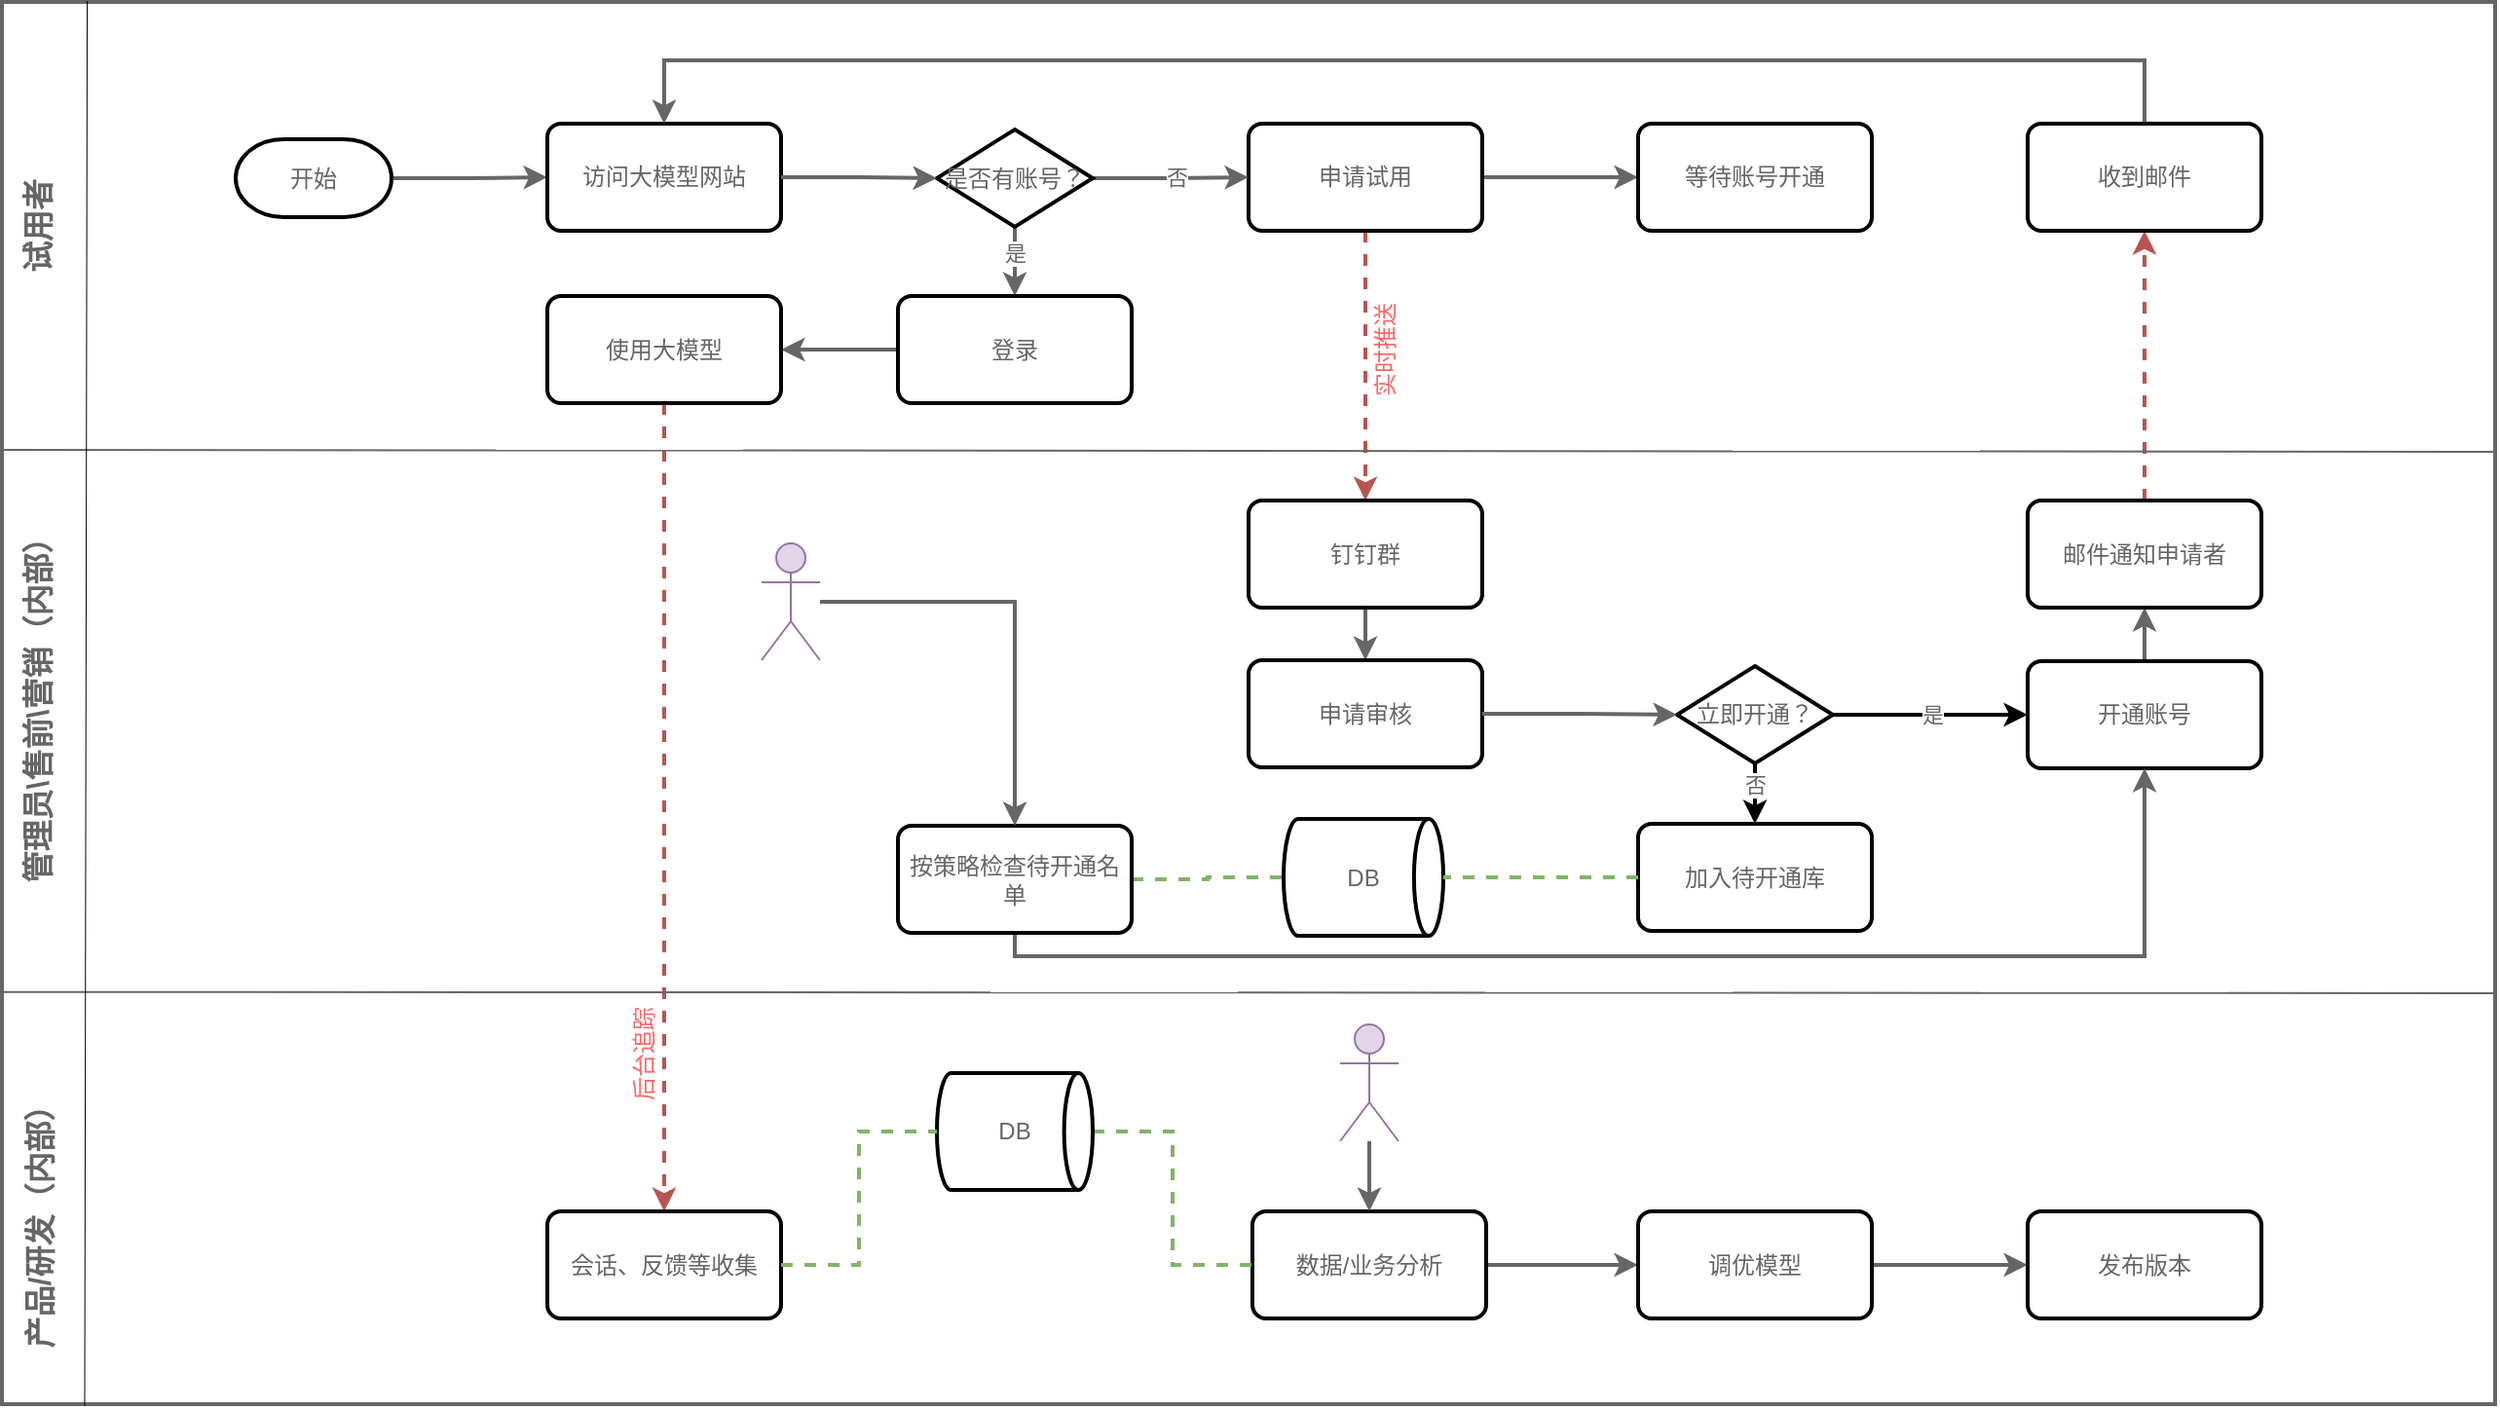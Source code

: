 <mxfile version="22.1.5" type="github">
  <diagram name="Page-1" id="iG9dt9-XikQV9yazCH53">
    <mxGraphModel dx="2261" dy="800" grid="1" gridSize="10" guides="1" tooltips="1" connect="1" arrows="1" fold="1" page="1" pageScale="1" pageWidth="827" pageHeight="1169" math="0" shadow="0">
      <root>
        <mxCell id="0" />
        <mxCell id="1" parent="0" />
        <mxCell id="SPfGU6q8q4rX_HUr5H_A-10" value="" style="rounded=0;whiteSpace=wrap;html=1;fillColor=none;fontColor=#666666;strokeColor=#666666;strokeWidth=2;" vertex="1" parent="1">
          <mxGeometry x="-200" y="320" width="1280" height="720" as="geometry" />
        </mxCell>
        <mxCell id="mMHg8aRbZB5G5XVxGGDX-65" style="edgeStyle=orthogonalEdgeStyle;rounded=0;orthogonalLoop=1;jettySize=auto;html=1;exitX=1;exitY=0.5;exitDx=0;exitDy=0;exitPerimeter=0;entryX=0;entryY=0.5;entryDx=0;entryDy=0;fontColor=#666666;strokeColor=#666666;strokeWidth=2;" parent="1" source="mMHg8aRbZB5G5XVxGGDX-4" target="mMHg8aRbZB5G5XVxGGDX-8" edge="1">
          <mxGeometry relative="1" as="geometry" />
        </mxCell>
        <mxCell id="mMHg8aRbZB5G5XVxGGDX-4" value="开始" style="strokeWidth=2;html=1;shape=mxgraph.flowchart.terminator;whiteSpace=wrap;fontColor=#666666;" parent="1" vertex="1">
          <mxGeometry x="-80" y="390.5" width="80" height="40" as="geometry" />
        </mxCell>
        <mxCell id="mMHg8aRbZB5G5XVxGGDX-8" value="访问大模型网站" style="rounded=1;whiteSpace=wrap;html=1;absoluteArcSize=1;arcSize=14;strokeWidth=2;fontColor=#666666;" parent="1" vertex="1">
          <mxGeometry x="80" y="382.5" width="120" height="55" as="geometry" />
        </mxCell>
        <mxCell id="mMHg8aRbZB5G5XVxGGDX-50" style="edgeStyle=orthogonalEdgeStyle;rounded=0;orthogonalLoop=1;jettySize=auto;html=1;exitX=1;exitY=0.5;exitDx=0;exitDy=0;entryX=0;entryY=0.5;entryDx=0;entryDy=0;fontColor=#666666;strokeColor=#666666;strokeWidth=2;" parent="1" source="mMHg8aRbZB5G5XVxGGDX-9" target="mMHg8aRbZB5G5XVxGGDX-10" edge="1">
          <mxGeometry relative="1" as="geometry" />
        </mxCell>
        <mxCell id="mMHg8aRbZB5G5XVxGGDX-51" style="edgeStyle=orthogonalEdgeStyle;rounded=0;orthogonalLoop=1;jettySize=auto;html=1;entryX=0.5;entryY=0;entryDx=0;entryDy=0;dashed=1;fillColor=#f8cecc;strokeColor=#b85450;fontColor=#666666;strokeWidth=2;" parent="1" source="mMHg8aRbZB5G5XVxGGDX-9" target="mMHg8aRbZB5G5XVxGGDX-13" edge="1">
          <mxGeometry relative="1" as="geometry" />
        </mxCell>
        <mxCell id="mMHg8aRbZB5G5XVxGGDX-9" value="申请试用" style="rounded=1;whiteSpace=wrap;html=1;absoluteArcSize=1;arcSize=14;strokeWidth=2;fontColor=#666666;" parent="1" vertex="1">
          <mxGeometry x="440" y="382.5" width="120" height="55" as="geometry" />
        </mxCell>
        <mxCell id="mMHg8aRbZB5G5XVxGGDX-10" value="等待账号开通" style="rounded=1;whiteSpace=wrap;html=1;absoluteArcSize=1;arcSize=14;strokeWidth=2;fontColor=#666666;" parent="1" vertex="1">
          <mxGeometry x="640" y="382.5" width="120" height="55" as="geometry" />
        </mxCell>
        <mxCell id="mMHg8aRbZB5G5XVxGGDX-52" style="edgeStyle=orthogonalEdgeStyle;rounded=0;orthogonalLoop=1;jettySize=auto;html=1;exitX=0.5;exitY=1;exitDx=0;exitDy=0;entryX=0.5;entryY=0;entryDx=0;entryDy=0;fontColor=#666666;strokeWidth=2;strokeColor=#666666;" parent="1" source="mMHg8aRbZB5G5XVxGGDX-13" target="mMHg8aRbZB5G5XVxGGDX-17" edge="1">
          <mxGeometry relative="1" as="geometry" />
        </mxCell>
        <mxCell id="mMHg8aRbZB5G5XVxGGDX-13" value="钉钉群" style="rounded=1;whiteSpace=wrap;html=1;absoluteArcSize=1;arcSize=14;strokeWidth=2;fontColor=#666666;" parent="1" vertex="1">
          <mxGeometry x="440" y="576" width="120" height="55" as="geometry" />
        </mxCell>
        <mxCell id="mMHg8aRbZB5G5XVxGGDX-17" value="申请审核" style="rounded=1;whiteSpace=wrap;html=1;absoluteArcSize=1;arcSize=14;strokeWidth=2;fontColor=#666666;" parent="1" vertex="1">
          <mxGeometry x="440" y="658" width="120" height="55" as="geometry" />
        </mxCell>
        <mxCell id="mMHg8aRbZB5G5XVxGGDX-56" style="edgeStyle=orthogonalEdgeStyle;rounded=0;orthogonalLoop=1;jettySize=auto;html=1;exitX=0.5;exitY=0;exitDx=0;exitDy=0;entryX=0.5;entryY=1;entryDx=0;entryDy=0;fontColor=#666666;strokeColor=#666666;strokeWidth=2;" parent="1" source="mMHg8aRbZB5G5XVxGGDX-23" target="mMHg8aRbZB5G5XVxGGDX-25" edge="1">
          <mxGeometry relative="1" as="geometry" />
        </mxCell>
        <mxCell id="mMHg8aRbZB5G5XVxGGDX-23" value="开通账号" style="rounded=1;whiteSpace=wrap;html=1;absoluteArcSize=1;arcSize=14;strokeWidth=2;fontColor=#666666;" parent="1" vertex="1">
          <mxGeometry x="840" y="658.5" width="120" height="55" as="geometry" />
        </mxCell>
        <mxCell id="mMHg8aRbZB5G5XVxGGDX-24" value="加入待开通库" style="rounded=1;whiteSpace=wrap;html=1;absoluteArcSize=1;arcSize=14;strokeWidth=2;fontColor=#666666;" parent="1" vertex="1">
          <mxGeometry x="640" y="742" width="120" height="55" as="geometry" />
        </mxCell>
        <mxCell id="mMHg8aRbZB5G5XVxGGDX-57" style="edgeStyle=orthogonalEdgeStyle;rounded=0;orthogonalLoop=1;jettySize=auto;html=1;exitX=0.5;exitY=0;exitDx=0;exitDy=0;entryX=0.5;entryY=1;entryDx=0;entryDy=0;fillColor=#f8cecc;strokeColor=#b85450;dashed=1;fontColor=#666666;strokeWidth=2;" parent="1" source="mMHg8aRbZB5G5XVxGGDX-25" target="mMHg8aRbZB5G5XVxGGDX-27" edge="1">
          <mxGeometry relative="1" as="geometry" />
        </mxCell>
        <mxCell id="mMHg8aRbZB5G5XVxGGDX-25" value="邮件通知申请者" style="rounded=1;whiteSpace=wrap;html=1;absoluteArcSize=1;arcSize=14;strokeWidth=2;fontColor=#666666;" parent="1" vertex="1">
          <mxGeometry x="840" y="576" width="120" height="55" as="geometry" />
        </mxCell>
        <mxCell id="mMHg8aRbZB5G5XVxGGDX-67" style="edgeStyle=orthogonalEdgeStyle;rounded=0;orthogonalLoop=1;jettySize=auto;html=1;exitX=0.5;exitY=0;exitDx=0;exitDy=0;entryX=0.5;entryY=0;entryDx=0;entryDy=0;fontColor=#666666;strokeColor=#666666;strokeWidth=2;" parent="1" source="mMHg8aRbZB5G5XVxGGDX-27" target="mMHg8aRbZB5G5XVxGGDX-8" edge="1">
          <mxGeometry relative="1" as="geometry">
            <Array as="points">
              <mxPoint x="900" y="350" />
              <mxPoint x="140" y="350" />
            </Array>
          </mxGeometry>
        </mxCell>
        <mxCell id="mMHg8aRbZB5G5XVxGGDX-27" value="收到邮件" style="rounded=1;whiteSpace=wrap;html=1;absoluteArcSize=1;arcSize=14;strokeWidth=2;fontColor=#666666;" parent="1" vertex="1">
          <mxGeometry x="840" y="382.5" width="120" height="55" as="geometry" />
        </mxCell>
        <mxCell id="mMHg8aRbZB5G5XVxGGDX-47" style="edgeStyle=orthogonalEdgeStyle;rounded=0;orthogonalLoop=1;jettySize=auto;html=1;exitX=1;exitY=0.5;exitDx=0;exitDy=0;exitPerimeter=0;entryX=0;entryY=0.5;entryDx=0;entryDy=0;fontColor=#666666;strokeColor=#666666;strokeWidth=2;" parent="1" source="mMHg8aRbZB5G5XVxGGDX-28" target="mMHg8aRbZB5G5XVxGGDX-9" edge="1">
          <mxGeometry relative="1" as="geometry" />
        </mxCell>
        <mxCell id="SPfGU6q8q4rX_HUr5H_A-21" value="否" style="edgeLabel;html=1;align=center;verticalAlign=middle;resizable=0;points=[];fontColor=#666666;" vertex="1" connectable="0" parent="mMHg8aRbZB5G5XVxGGDX-47">
          <mxGeometry x="0.056" relative="1" as="geometry">
            <mxPoint x="1" as="offset" />
          </mxGeometry>
        </mxCell>
        <mxCell id="mMHg8aRbZB5G5XVxGGDX-48" style="edgeStyle=orthogonalEdgeStyle;rounded=0;orthogonalLoop=1;jettySize=auto;html=1;exitX=0.5;exitY=1;exitDx=0;exitDy=0;exitPerimeter=0;entryX=0.5;entryY=0;entryDx=0;entryDy=0;fontColor=#666666;strokeColor=#666666;strokeWidth=2;" parent="1" source="mMHg8aRbZB5G5XVxGGDX-28" target="mMHg8aRbZB5G5XVxGGDX-29" edge="1">
          <mxGeometry relative="1" as="geometry" />
        </mxCell>
        <mxCell id="SPfGU6q8q4rX_HUr5H_A-22" value="是" style="edgeLabel;html=1;align=center;verticalAlign=middle;resizable=0;points=[];fontColor=#666666;" vertex="1" connectable="0" parent="mMHg8aRbZB5G5XVxGGDX-48">
          <mxGeometry x="-0.296" relative="1" as="geometry">
            <mxPoint y="1" as="offset" />
          </mxGeometry>
        </mxCell>
        <mxCell id="mMHg8aRbZB5G5XVxGGDX-28" value="是否有账号？" style="strokeWidth=2;html=1;shape=mxgraph.flowchart.decision;whiteSpace=wrap;fontColor=#666666;" parent="1" vertex="1">
          <mxGeometry x="280" y="385.5" width="80" height="50" as="geometry" />
        </mxCell>
        <mxCell id="mMHg8aRbZB5G5XVxGGDX-49" style="edgeStyle=orthogonalEdgeStyle;rounded=0;orthogonalLoop=1;jettySize=auto;html=1;exitX=0;exitY=0.5;exitDx=0;exitDy=0;entryX=1;entryY=0.5;entryDx=0;entryDy=0;fontColor=#666666;strokeColor=#666666;strokeWidth=2;" parent="1" source="mMHg8aRbZB5G5XVxGGDX-29" target="mMHg8aRbZB5G5XVxGGDX-30" edge="1">
          <mxGeometry relative="1" as="geometry" />
        </mxCell>
        <mxCell id="mMHg8aRbZB5G5XVxGGDX-29" value="登录" style="rounded=1;whiteSpace=wrap;html=1;absoluteArcSize=1;arcSize=14;strokeWidth=2;fontColor=#666666;" parent="1" vertex="1">
          <mxGeometry x="260" y="471" width="120" height="55" as="geometry" />
        </mxCell>
        <mxCell id="mMHg8aRbZB5G5XVxGGDX-60" style="edgeStyle=orthogonalEdgeStyle;rounded=0;orthogonalLoop=1;jettySize=auto;html=1;exitX=0.5;exitY=1;exitDx=0;exitDy=0;entryX=0.5;entryY=0;entryDx=0;entryDy=0;dashed=1;fillColor=#f8cecc;strokeColor=#b85450;fontColor=#666666;fontStyle=1;strokeWidth=2;" parent="1" source="mMHg8aRbZB5G5XVxGGDX-30" target="mMHg8aRbZB5G5XVxGGDX-31" edge="1">
          <mxGeometry relative="1" as="geometry" />
        </mxCell>
        <mxCell id="mMHg8aRbZB5G5XVxGGDX-30" value="使用大模型" style="rounded=1;whiteSpace=wrap;html=1;absoluteArcSize=1;arcSize=14;strokeWidth=2;fontColor=#666666;" parent="1" vertex="1">
          <mxGeometry x="80" y="471" width="120" height="55" as="geometry" />
        </mxCell>
        <mxCell id="mMHg8aRbZB5G5XVxGGDX-31" value="会话、反馈等收集" style="rounded=1;whiteSpace=wrap;html=1;absoluteArcSize=1;arcSize=14;strokeWidth=2;fontColor=#666666;" parent="1" vertex="1">
          <mxGeometry x="80" y="941" width="120" height="55" as="geometry" />
        </mxCell>
        <mxCell id="mMHg8aRbZB5G5XVxGGDX-62" style="edgeStyle=orthogonalEdgeStyle;rounded=0;orthogonalLoop=1;jettySize=auto;html=1;exitX=1;exitY=0.5;exitDx=0;exitDy=0;entryX=0;entryY=0.5;entryDx=0;entryDy=0;fontColor=#666666;strokeColor=#666666;strokeWidth=2;" parent="1" source="mMHg8aRbZB5G5XVxGGDX-34" target="mMHg8aRbZB5G5XVxGGDX-35" edge="1">
          <mxGeometry relative="1" as="geometry" />
        </mxCell>
        <mxCell id="mMHg8aRbZB5G5XVxGGDX-34" value="数据/业务分析" style="rounded=1;whiteSpace=wrap;html=1;absoluteArcSize=1;arcSize=14;strokeWidth=2;fontColor=#666666;" parent="1" vertex="1">
          <mxGeometry x="442" y="941" width="120" height="55" as="geometry" />
        </mxCell>
        <mxCell id="SPfGU6q8q4rX_HUr5H_A-4" style="edgeStyle=orthogonalEdgeStyle;rounded=0;orthogonalLoop=1;jettySize=auto;html=1;exitX=1;exitY=0.5;exitDx=0;exitDy=0;entryX=0;entryY=0.5;entryDx=0;entryDy=0;fontColor=#666666;strokeColor=#666666;strokeWidth=2;" edge="1" parent="1" source="mMHg8aRbZB5G5XVxGGDX-35" target="SPfGU6q8q4rX_HUr5H_A-3">
          <mxGeometry relative="1" as="geometry" />
        </mxCell>
        <mxCell id="mMHg8aRbZB5G5XVxGGDX-35" value="调优模型" style="rounded=1;whiteSpace=wrap;html=1;absoluteArcSize=1;arcSize=14;strokeWidth=2;fontColor=#666666;" parent="1" vertex="1">
          <mxGeometry x="640" y="941" width="120" height="55" as="geometry" />
        </mxCell>
        <mxCell id="SPfGU6q8q4rX_HUr5H_A-5" style="edgeStyle=orthogonalEdgeStyle;rounded=0;orthogonalLoop=1;jettySize=auto;html=1;exitX=1;exitY=0.5;exitDx=0;exitDy=0;exitPerimeter=0;entryX=0;entryY=0.5;entryDx=0;entryDy=0;endArrow=none;endFill=0;dashed=1;fillColor=#d5e8d4;strokeColor=#82b366;fontColor=#666666;strokeWidth=2;" edge="1" parent="1" source="mMHg8aRbZB5G5XVxGGDX-36" target="mMHg8aRbZB5G5XVxGGDX-34">
          <mxGeometry relative="1" as="geometry" />
        </mxCell>
        <mxCell id="mMHg8aRbZB5G5XVxGGDX-36" value="DB" style="strokeWidth=2;html=1;shape=mxgraph.flowchart.direct_data;whiteSpace=wrap;fontColor=#666666;" parent="1" vertex="1">
          <mxGeometry x="280" y="870" width="80" height="60" as="geometry" />
        </mxCell>
        <mxCell id="mMHg8aRbZB5G5XVxGGDX-38" value="DB" style="strokeWidth=2;html=1;shape=mxgraph.flowchart.direct_data;whiteSpace=wrap;fontColor=#666666;" parent="1" vertex="1">
          <mxGeometry x="458" y="739.5" width="82" height="60" as="geometry" />
        </mxCell>
        <mxCell id="mMHg8aRbZB5G5XVxGGDX-54" style="edgeStyle=orthogonalEdgeStyle;rounded=0;orthogonalLoop=1;jettySize=auto;html=1;exitX=1;exitY=0.5;exitDx=0;exitDy=0;exitPerimeter=0;fontColor=#666666;strokeWidth=2;" parent="1" source="mMHg8aRbZB5G5XVxGGDX-41" target="mMHg8aRbZB5G5XVxGGDX-23" edge="1">
          <mxGeometry relative="1" as="geometry" />
        </mxCell>
        <mxCell id="SPfGU6q8q4rX_HUr5H_A-19" value="是" style="edgeLabel;html=1;align=center;verticalAlign=middle;resizable=0;points=[];fontColor=#666666;" vertex="1" connectable="0" parent="mMHg8aRbZB5G5XVxGGDX-54">
          <mxGeometry x="0.02" relative="1" as="geometry">
            <mxPoint as="offset" />
          </mxGeometry>
        </mxCell>
        <mxCell id="mMHg8aRbZB5G5XVxGGDX-55" style="edgeStyle=orthogonalEdgeStyle;rounded=0;orthogonalLoop=1;jettySize=auto;html=1;exitX=0.5;exitY=1;exitDx=0;exitDy=0;exitPerimeter=0;entryX=0.5;entryY=0;entryDx=0;entryDy=0;fontColor=#666666;strokeWidth=2;" parent="1" source="mMHg8aRbZB5G5XVxGGDX-41" target="mMHg8aRbZB5G5XVxGGDX-24" edge="1">
          <mxGeometry relative="1" as="geometry" />
        </mxCell>
        <mxCell id="SPfGU6q8q4rX_HUr5H_A-20" value="否" style="edgeLabel;html=1;align=center;verticalAlign=middle;resizable=0;points=[];fontColor=#666666;" vertex="1" connectable="0" parent="mMHg8aRbZB5G5XVxGGDX-55">
          <mxGeometry x="-0.29" relative="1" as="geometry">
            <mxPoint as="offset" />
          </mxGeometry>
        </mxCell>
        <mxCell id="mMHg8aRbZB5G5XVxGGDX-41" value="立即开通？" style="strokeWidth=2;html=1;shape=mxgraph.flowchart.decision;whiteSpace=wrap;fontColor=#666666;" parent="1" vertex="1">
          <mxGeometry x="660" y="661" width="80" height="50" as="geometry" />
        </mxCell>
        <mxCell id="mMHg8aRbZB5G5XVxGGDX-63" style="edgeStyle=orthogonalEdgeStyle;rounded=0;orthogonalLoop=1;jettySize=auto;html=1;entryX=0.5;entryY=1;entryDx=0;entryDy=0;fontColor=#666666;strokeColor=#666666;strokeWidth=2;" parent="1" source="mMHg8aRbZB5G5XVxGGDX-43" target="mMHg8aRbZB5G5XVxGGDX-23" edge="1">
          <mxGeometry relative="1" as="geometry">
            <Array as="points">
              <mxPoint x="320" y="810" />
              <mxPoint x="900" y="810" />
            </Array>
          </mxGeometry>
        </mxCell>
        <mxCell id="mMHg8aRbZB5G5XVxGGDX-68" style="edgeStyle=orthogonalEdgeStyle;rounded=0;orthogonalLoop=1;jettySize=auto;html=1;exitX=1;exitY=0.5;exitDx=0;exitDy=0;endArrow=none;endFill=0;fillColor=#d5e8d4;strokeColor=#82b366;dashed=1;fontColor=#666666;entryX=0;entryY=0.5;entryDx=0;entryDy=0;entryPerimeter=0;strokeWidth=2;" parent="1" source="mMHg8aRbZB5G5XVxGGDX-43" edge="1" target="mMHg8aRbZB5G5XVxGGDX-38">
          <mxGeometry relative="1" as="geometry">
            <mxPoint x="440" y="770" as="targetPoint" />
          </mxGeometry>
        </mxCell>
        <mxCell id="mMHg8aRbZB5G5XVxGGDX-43" value="按策略检查待开通名单" style="rounded=1;whiteSpace=wrap;html=1;absoluteArcSize=1;arcSize=14;strokeWidth=2;fontColor=#666666;" parent="1" vertex="1">
          <mxGeometry x="260" y="743" width="120" height="55" as="geometry" />
        </mxCell>
        <mxCell id="mMHg8aRbZB5G5XVxGGDX-46" style="edgeStyle=orthogonalEdgeStyle;rounded=0;orthogonalLoop=1;jettySize=auto;html=1;exitX=1;exitY=0.5;exitDx=0;exitDy=0;entryX=0;entryY=0.5;entryDx=0;entryDy=0;entryPerimeter=0;fontColor=#666666;strokeColor=#666666;strokeWidth=2;" parent="1" source="mMHg8aRbZB5G5XVxGGDX-8" target="mMHg8aRbZB5G5XVxGGDX-28" edge="1">
          <mxGeometry relative="1" as="geometry" />
        </mxCell>
        <mxCell id="mMHg8aRbZB5G5XVxGGDX-53" style="edgeStyle=orthogonalEdgeStyle;rounded=0;orthogonalLoop=1;jettySize=auto;html=1;exitX=1;exitY=0.5;exitDx=0;exitDy=0;entryX=0;entryY=0.5;entryDx=0;entryDy=0;entryPerimeter=0;fontColor=#666666;strokeColor=#666666;strokeWidth=2;" parent="1" source="mMHg8aRbZB5G5XVxGGDX-17" target="mMHg8aRbZB5G5XVxGGDX-41" edge="1">
          <mxGeometry relative="1" as="geometry" />
        </mxCell>
        <mxCell id="mMHg8aRbZB5G5XVxGGDX-64" style="edgeStyle=orthogonalEdgeStyle;rounded=0;orthogonalLoop=1;jettySize=auto;html=1;entryX=0.5;entryY=0;entryDx=0;entryDy=0;fontColor=#666666;strokeColor=#666666;strokeWidth=2;" parent="1" source="mMHg8aRbZB5G5XVxGGDX-59" target="mMHg8aRbZB5G5XVxGGDX-43" edge="1">
          <mxGeometry relative="1" as="geometry" />
        </mxCell>
        <mxCell id="mMHg8aRbZB5G5XVxGGDX-59" value="" style="shape=umlActor;verticalLabelPosition=bottom;verticalAlign=top;html=1;outlineConnect=0;fillColor=#e1d5e7;strokeColor=#9673a6;" parent="1" vertex="1">
          <mxGeometry x="190" y="598" width="30" height="60" as="geometry" />
        </mxCell>
        <mxCell id="mMHg8aRbZB5G5XVxGGDX-69" style="edgeStyle=orthogonalEdgeStyle;rounded=0;orthogonalLoop=1;jettySize=auto;html=1;exitX=0;exitY=0.5;exitDx=0;exitDy=0;entryX=1;entryY=0.5;entryDx=0;entryDy=0;entryPerimeter=0;dashed=1;fillColor=#d5e8d4;strokeColor=#82b366;startArrow=none;startFill=0;endArrow=none;endFill=0;fontColor=#666666;strokeWidth=2;" parent="1" source="mMHg8aRbZB5G5XVxGGDX-24" target="mMHg8aRbZB5G5XVxGGDX-38" edge="1">
          <mxGeometry relative="1" as="geometry" />
        </mxCell>
        <mxCell id="SPfGU6q8q4rX_HUr5H_A-6" style="edgeStyle=orthogonalEdgeStyle;rounded=0;orthogonalLoop=1;jettySize=auto;html=1;entryX=0.5;entryY=0;entryDx=0;entryDy=0;fontColor=#666666;strokeColor=#666666;strokeWidth=2;" edge="1" parent="1" source="SPfGU6q8q4rX_HUr5H_A-2" target="mMHg8aRbZB5G5XVxGGDX-34">
          <mxGeometry relative="1" as="geometry" />
        </mxCell>
        <mxCell id="SPfGU6q8q4rX_HUr5H_A-2" value="" style="shape=umlActor;verticalLabelPosition=bottom;verticalAlign=top;html=1;outlineConnect=0;fillColor=#e1d5e7;strokeColor=#9673a6;" vertex="1" parent="1">
          <mxGeometry x="487" y="845" width="30" height="60" as="geometry" />
        </mxCell>
        <mxCell id="SPfGU6q8q4rX_HUr5H_A-3" value="发布版本" style="rounded=1;whiteSpace=wrap;html=1;absoluteArcSize=1;arcSize=14;strokeWidth=2;fontColor=#666666;" vertex="1" parent="1">
          <mxGeometry x="840" y="941" width="120" height="55" as="geometry" />
        </mxCell>
        <mxCell id="SPfGU6q8q4rX_HUr5H_A-7" style="edgeStyle=orthogonalEdgeStyle;rounded=0;orthogonalLoop=1;jettySize=auto;html=1;exitX=1;exitY=0.5;exitDx=0;exitDy=0;endArrow=none;endFill=0;dashed=1;fillColor=#d5e8d4;strokeColor=#82b366;entryX=0;entryY=0.5;entryDx=0;entryDy=0;entryPerimeter=0;fontColor=#666666;strokeWidth=2;" edge="1" parent="1" source="mMHg8aRbZB5G5XVxGGDX-31" target="mMHg8aRbZB5G5XVxGGDX-36">
          <mxGeometry relative="1" as="geometry">
            <mxPoint x="200" y="1030" as="sourcePoint" />
            <mxPoint x="262" y="1030" as="targetPoint" />
          </mxGeometry>
        </mxCell>
        <mxCell id="SPfGU6q8q4rX_HUr5H_A-15" value="" style="endArrow=none;html=1;rounded=0;fontColor=#666666;strokeColor=#666666;" edge="1" parent="1">
          <mxGeometry width="50" height="50" relative="1" as="geometry">
            <mxPoint x="-200" y="550" as="sourcePoint" />
            <mxPoint x="1080" y="551" as="targetPoint" />
          </mxGeometry>
        </mxCell>
        <mxCell id="SPfGU6q8q4rX_HUr5H_A-16" value="" style="endArrow=none;html=1;rounded=0;fontColor=#666666;strokeColor=#666666;exitX=0;exitY=0.706;exitDx=0;exitDy=0;exitPerimeter=0;" edge="1" parent="1" source="SPfGU6q8q4rX_HUr5H_A-10">
          <mxGeometry width="50" height="50" relative="1" as="geometry">
            <mxPoint x="-160" y="828.5" as="sourcePoint" />
            <mxPoint x="1080" y="829" as="targetPoint" />
          </mxGeometry>
        </mxCell>
        <mxCell id="SPfGU6q8q4rX_HUr5H_A-18" value="" style="endArrow=none;html=1;rounded=0;entryX=0.034;entryY=-0.001;entryDx=0;entryDy=0;entryPerimeter=0;strokeWidth=0.5;fontColor=#666666;exitX=0.033;exitY=1.001;exitDx=0;exitDy=0;exitPerimeter=0;" edge="1" parent="1" source="SPfGU6q8q4rX_HUr5H_A-10" target="SPfGU6q8q4rX_HUr5H_A-10">
          <mxGeometry width="50" height="50" relative="1" as="geometry">
            <mxPoint x="-120" y="1030" as="sourcePoint" />
            <mxPoint x="-120" y="515" as="targetPoint" />
          </mxGeometry>
        </mxCell>
        <mxCell id="SPfGU6q8q4rX_HUr5H_A-23" value="试用者" style="text;html=1;strokeColor=none;fillColor=none;align=center;verticalAlign=middle;whiteSpace=wrap;rounded=0;rotation=-90;fontStyle=1;fontSize=16;fontColor=#666666;" vertex="1" parent="1">
          <mxGeometry x="-217" y="420" width="70" height="30" as="geometry" />
        </mxCell>
        <mxCell id="SPfGU6q8q4rX_HUr5H_A-24" value="管理员\售前\营销（内部）" style="text;html=1;strokeColor=none;fillColor=none;align=center;verticalAlign=middle;whiteSpace=wrap;rounded=0;rotation=-90;fontStyle=1;fontSize=16;fontColor=#666666;" vertex="1" parent="1">
          <mxGeometry x="-276" y="665" width="187.5" height="30" as="geometry" />
        </mxCell>
        <mxCell id="SPfGU6q8q4rX_HUr5H_A-25" value="产品/研发（内部）" style="text;html=1;strokeColor=none;fillColor=none;align=center;verticalAlign=middle;whiteSpace=wrap;rounded=0;rotation=-90;fontStyle=1;fontSize=16;fontColor=#666666;" vertex="1" parent="1">
          <mxGeometry x="-249.75" y="930" width="137.5" height="30" as="geometry" />
        </mxCell>
        <mxCell id="SPfGU6q8q4rX_HUr5H_A-26" value="实时推送" style="text;html=1;strokeColor=none;fillColor=none;align=center;verticalAlign=middle;whiteSpace=wrap;rounded=0;rotation=-90;fontStyle=0;fontColor=#FF6666;" vertex="1" parent="1">
          <mxGeometry x="480" y="483.5" width="60" height="30" as="geometry" />
        </mxCell>
        <mxCell id="SPfGU6q8q4rX_HUr5H_A-27" value="后台追踪" style="text;html=1;strokeColor=none;fillColor=none;align=center;verticalAlign=middle;whiteSpace=wrap;rounded=0;rotation=-90;fontStyle=0;fontColor=#FF6666;" vertex="1" parent="1">
          <mxGeometry x="100" y="845" width="60" height="30" as="geometry" />
        </mxCell>
      </root>
    </mxGraphModel>
  </diagram>
</mxfile>
